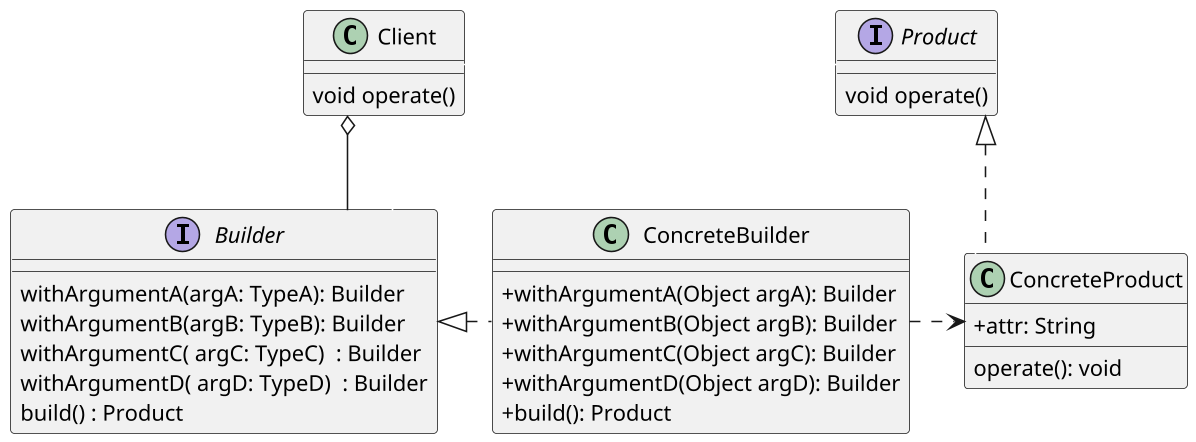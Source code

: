@startuml

skinparam classAttributeIconSize 0
skinparam linetype ortho
skinparam defaultTextAlignment center
skinparam dpi 150
' up to down direction

interface Product {
    void operate()
}

class ConcreteProduct {
    +attr: String 
     operate(): void
}

interface Builder {
     withArgumentA(argA: TypeA): Builder
     withArgumentB(argB: TypeB): Builder
     withArgumentC( argC: TypeC)  : Builder
     withArgumentD( argD: TypeD)  : Builder
     build() : Product
}

class ConcreteBuilder  {
     + withArgumentA(Object argA): Builder
     + withArgumentB(Object argB): Builder
     + withArgumentC(Object argC): Builder
     + withArgumentD(Object argD): Builder
     + build(): Product
}



class Client {
    void operate()
}

ConcreteProduct .up|> Product
ConcreteBuilder .up|> Builder
ConcreteBuilder ..right> ConcreteProduct
Client  -[#white]> Product
ConcreteProduct  -[#white]> Builder

Client o--down Builder
@enduml